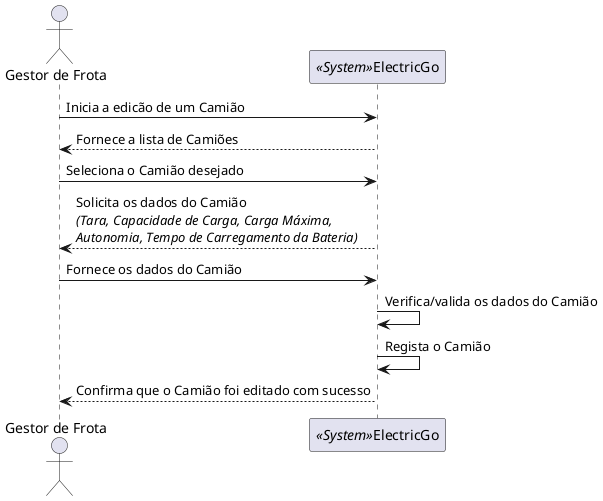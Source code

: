 @startuml
actor "Gestor de Frota" as A
participant "<i><<System>></i>ElectricGo" as S

A -> S: Inicia a edicão de um Camião
S --> A: Fornece a lista de Camiões

A -> S: Seleciona o Camião desejado
S --> A: Solicita os dados do Camião\n<i>(Tara, Capacidade de Carga, Carga Máxima,</i>\n<i>Autonomia, Tempo de Carregamento da Bateria)</i>

A -> S: Fornece os dados do Camião
S -> S: Verifica/valida os dados do Camião
S -> S: Regista o Camião
S --> A: Confirma que o Camião foi editado com sucesso

@enduml
